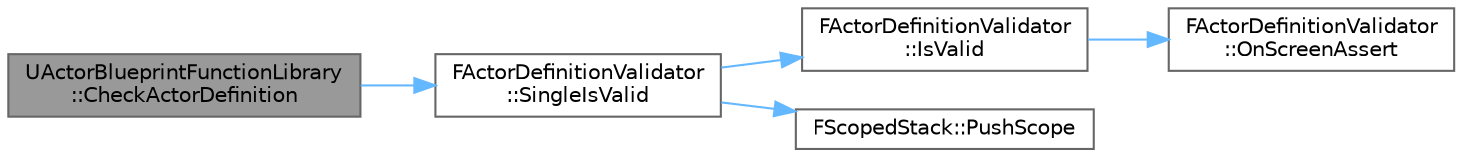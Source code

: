 digraph "UActorBlueprintFunctionLibrary::CheckActorDefinition"
{
 // INTERACTIVE_SVG=YES
 // LATEX_PDF_SIZE
  bgcolor="transparent";
  edge [fontname=Helvetica,fontsize=10,labelfontname=Helvetica,labelfontsize=10];
  node [fontname=Helvetica,fontsize=10,shape=box,height=0.2,width=0.4];
  rankdir="LR";
  Node1 [id="Node000001",label="UActorBlueprintFunctionLibrary\l::CheckActorDefinition",height=0.2,width=0.4,color="gray40", fillcolor="grey60", style="filled", fontcolor="black",tooltip="Return whether the actor definition is valid. Prints all the errors found."];
  Node1 -> Node2 [id="edge1_Node000001_Node000002",color="steelblue1",style="solid",tooltip=" "];
  Node2 [id="Node000002",label="FActorDefinitionValidator\l::SingleIsValid",height=0.2,width=0.4,color="grey40", fillcolor="white", style="filled",URL="$dd/d10/classFActorDefinitionValidator.html#a2dbfbc4af402b42b6c351adf8f9e4ebd",tooltip="Validate ActorDefinition and display messages on error."];
  Node2 -> Node3 [id="edge2_Node000002_Node000003",color="steelblue1",style="solid",tooltip=" "];
  Node3 [id="Node000003",label="FActorDefinitionValidator\l::IsValid",height=0.2,width=0.4,color="grey40", fillcolor="white", style="filled",URL="$dd/d10/classFActorDefinitionValidator.html#a4079e0ecc2f4724dac9ec84d39c14e0b",tooltip=" "];
  Node3 -> Node4 [id="edge3_Node000003_Node000004",color="steelblue1",style="solid",tooltip=" "];
  Node4 [id="Node000004",label="FActorDefinitionValidator\l::OnScreenAssert",height=0.2,width=0.4,color="grey40", fillcolor="white", style="filled",URL="$dd/d10/classFActorDefinitionValidator.html#a1a9cb1a9ebc0fe33d2e1afa9ba070b42",tooltip="If Predicate is false, print an error message."];
  Node2 -> Node5 [id="edge4_Node000002_Node000005",color="steelblue1",style="solid",tooltip=" "];
  Node5 [id="Node000005",label="FScopedStack::PushScope",height=0.2,width=0.4,color="grey40", fillcolor="white", style="filled",URL="$d0/d93/classFScopedStack.html#a13ceb40b7471d2694408ddcbc55073f1",tooltip="Push this scope into the stack."];
}
